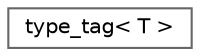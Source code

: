 digraph "Graphical Class Hierarchy"
{
 // LATEX_PDF_SIZE
  bgcolor="transparent";
  edge [fontname=Helvetica,fontsize=10,labelfontname=Helvetica,labelfontsize=10];
  node [fontname=Helvetica,fontsize=10,shape=box,height=0.2,width=0.4];
  rankdir="LR";
  Node0 [id="Node000000",label="type_tag\< T \>",height=0.2,width=0.4,color="grey40", fillcolor="white", style="filled",URL="$structtype__tag.html",tooltip=" "];
}
